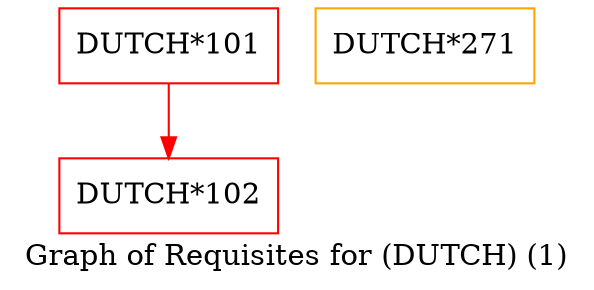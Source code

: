 strict digraph "" {
	graph [bb="0,0,277,131",
		label="Graph of Requisites for (DUTCH) (1)",
		lheight=0.21,
		lp="138.5,11.5",
		lwidth=3.62
	];
	node [label="\N"];
	"DUTCH*101"	[color=red,
		height=0.5,
		pos="77,113",
		shape=box,
		width=1.4583];
	"DUTCH*102"	[color=red,
		height=0.5,
		pos="77,41",
		shape=box,
		width=1.4583];
	"DUTCH*101" -> "DUTCH*102"	[color=red,
		pos="e,77,59.104 77,94.697 77,86.983 77,77.712 77,69.112"];
	"DUTCH*271"	[color=orange,
		height=0.5,
		pos="200,113",
		shape=box,
		width=1.4583];
}
